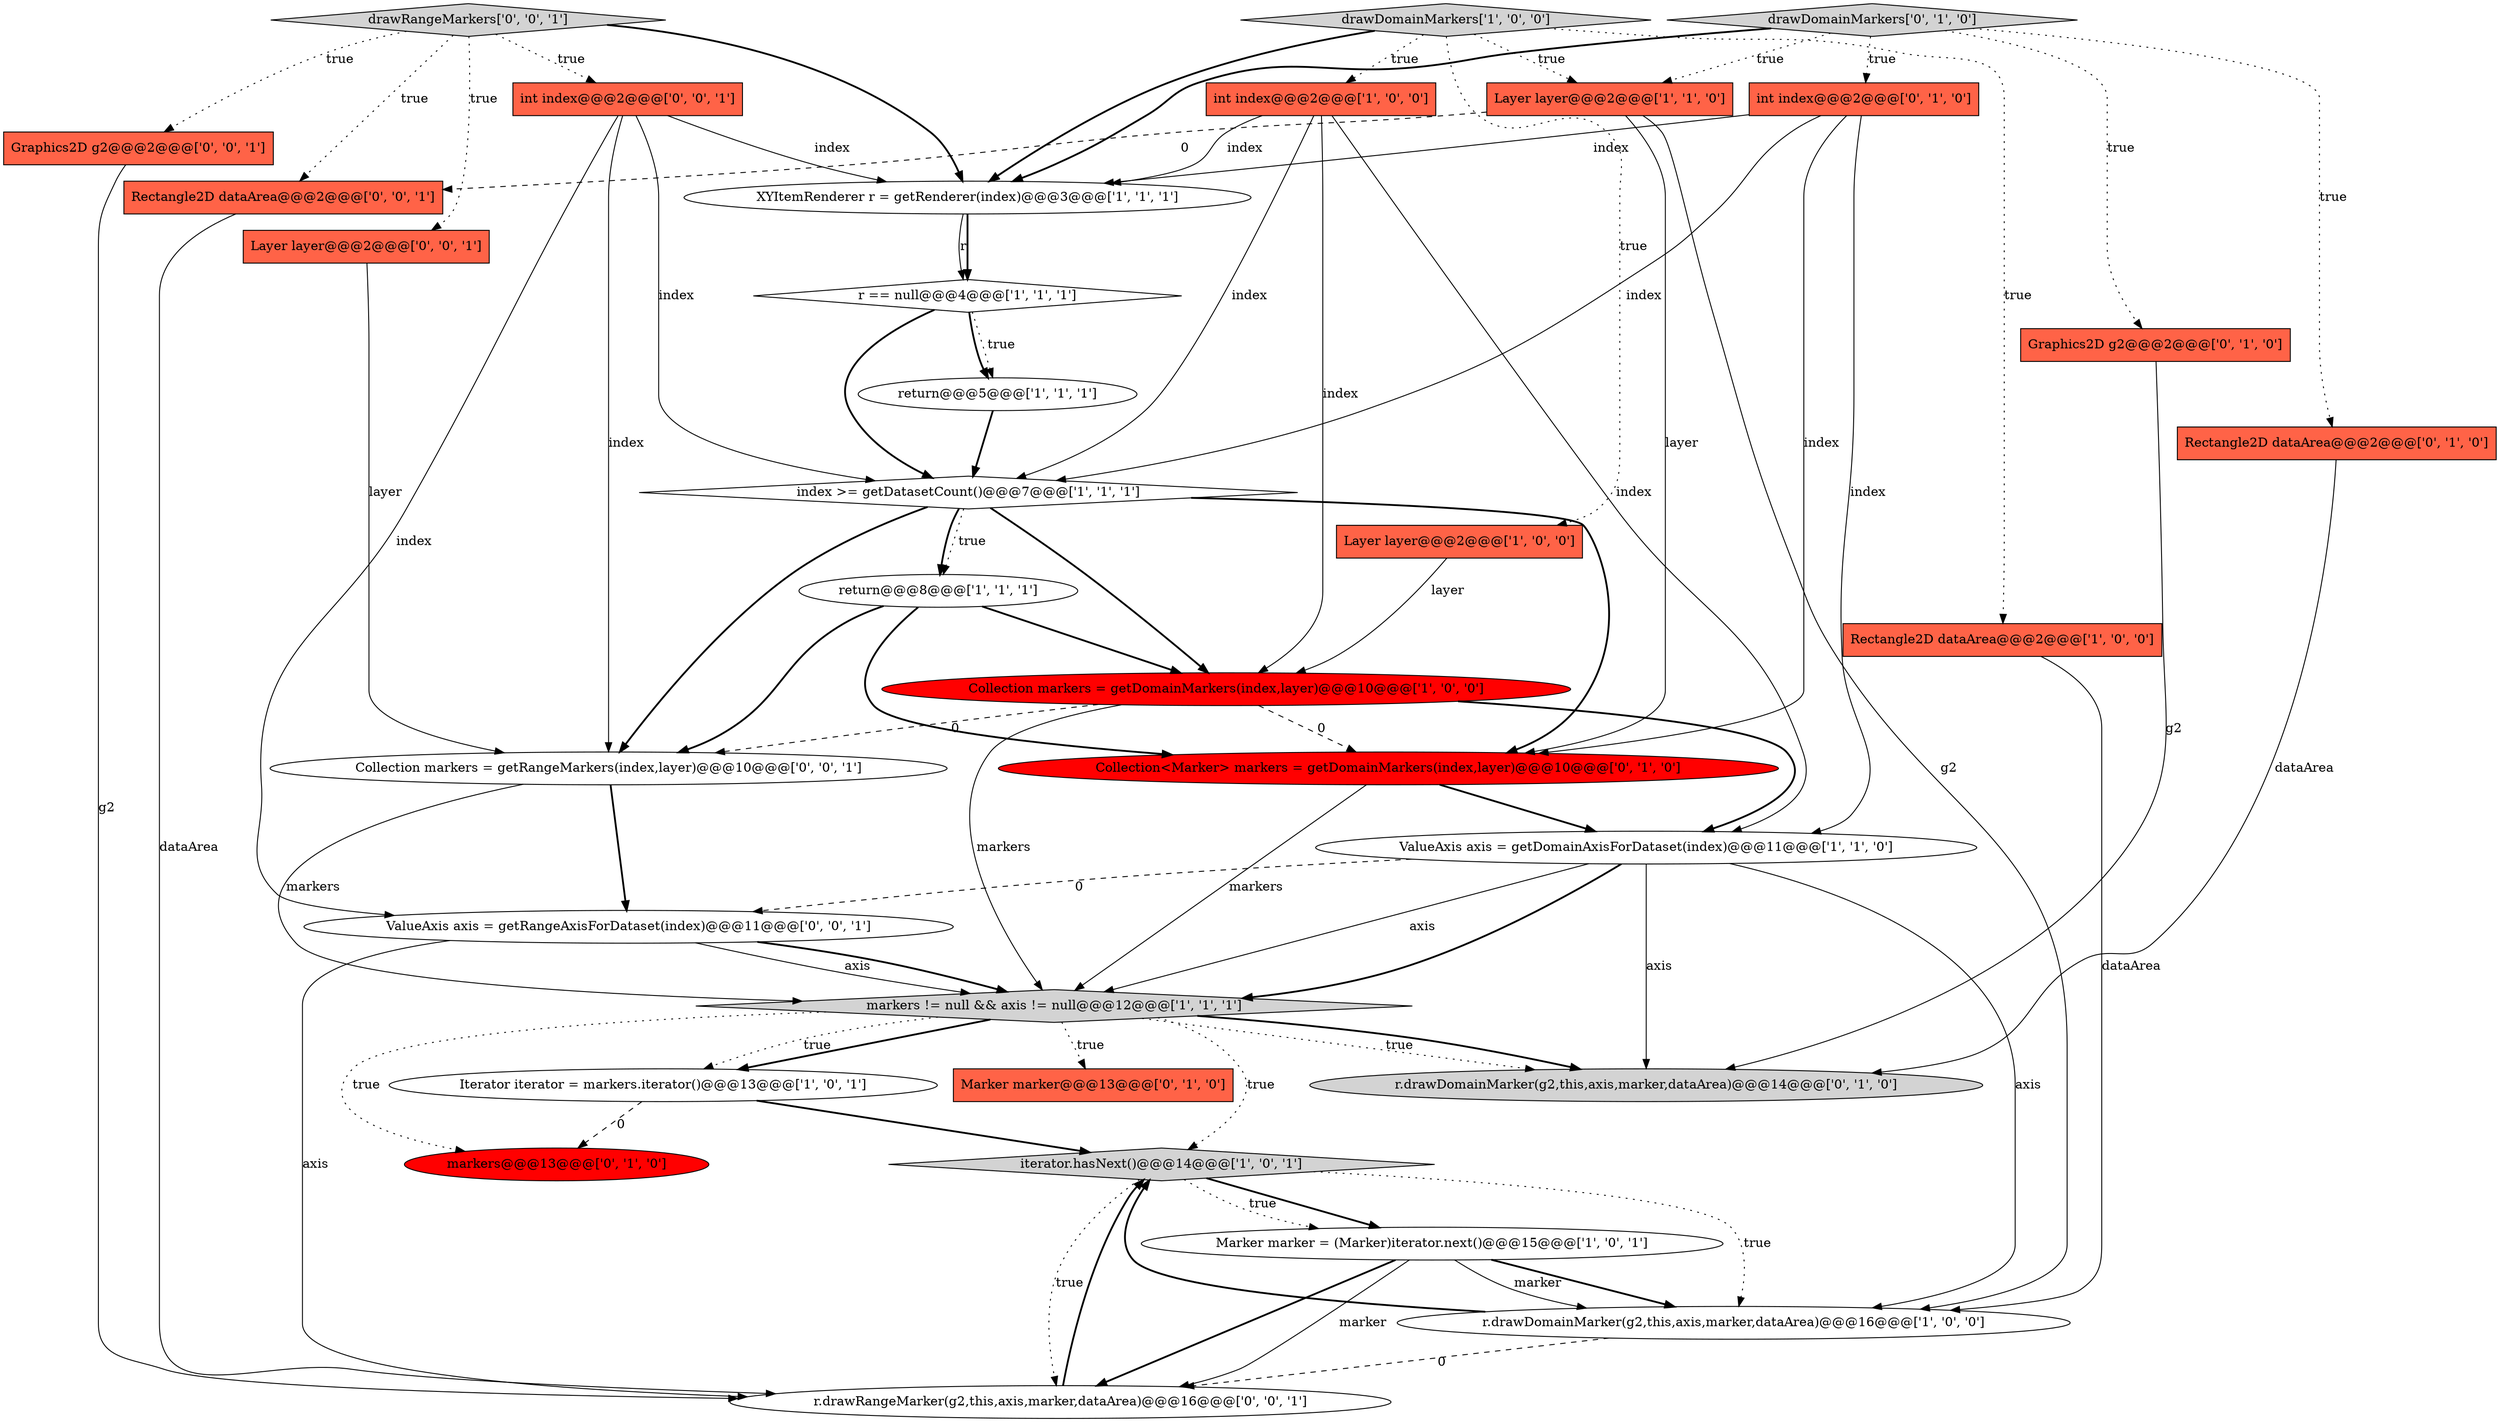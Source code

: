 digraph {
22 [style = filled, label = "int index@@@2@@@['0', '1', '0']", fillcolor = tomato, shape = box image = "AAA0AAABBB2BBB"];
28 [style = filled, label = "Graphics2D g2@@@2@@@['0', '0', '1']", fillcolor = tomato, shape = box image = "AAA0AAABBB3BBB"];
29 [style = filled, label = "ValueAxis axis = getRangeAxisForDataset(index)@@@11@@@['0', '0', '1']", fillcolor = white, shape = ellipse image = "AAA0AAABBB3BBB"];
30 [style = filled, label = "int index@@@2@@@['0', '0', '1']", fillcolor = tomato, shape = box image = "AAA0AAABBB3BBB"];
1 [style = filled, label = "Layer layer@@@2@@@['1', '0', '0']", fillcolor = tomato, shape = box image = "AAA0AAABBB1BBB"];
31 [style = filled, label = "Rectangle2D dataArea@@@2@@@['0', '0', '1']", fillcolor = tomato, shape = box image = "AAA0AAABBB3BBB"];
2 [style = filled, label = "r.drawDomainMarker(g2,this,axis,marker,dataArea)@@@16@@@['1', '0', '0']", fillcolor = white, shape = ellipse image = "AAA0AAABBB1BBB"];
4 [style = filled, label = "Iterator iterator = markers.iterator()@@@13@@@['1', '0', '1']", fillcolor = white, shape = ellipse image = "AAA0AAABBB1BBB"];
8 [style = filled, label = "iterator.hasNext()@@@14@@@['1', '0', '1']", fillcolor = lightgray, shape = diamond image = "AAA0AAABBB1BBB"];
25 [style = filled, label = "Layer layer@@@2@@@['0', '0', '1']", fillcolor = tomato, shape = box image = "AAA0AAABBB3BBB"];
12 [style = filled, label = "int index@@@2@@@['1', '0', '0']", fillcolor = tomato, shape = box image = "AAA0AAABBB1BBB"];
20 [style = filled, label = "Marker marker@@@13@@@['0', '1', '0']", fillcolor = tomato, shape = box image = "AAA0AAABBB2BBB"];
0 [style = filled, label = "Rectangle2D dataArea@@@2@@@['1', '0', '0']", fillcolor = tomato, shape = box image = "AAA0AAABBB1BBB"];
15 [style = filled, label = "drawDomainMarkers['1', '0', '0']", fillcolor = lightgray, shape = diamond image = "AAA0AAABBB1BBB"];
13 [style = filled, label = "index >= getDatasetCount()@@@7@@@['1', '1', '1']", fillcolor = white, shape = diamond image = "AAA0AAABBB1BBB"];
26 [style = filled, label = "r.drawRangeMarker(g2,this,axis,marker,dataArea)@@@16@@@['0', '0', '1']", fillcolor = white, shape = ellipse image = "AAA0AAABBB3BBB"];
21 [style = filled, label = "Collection<Marker> markers = getDomainMarkers(index,layer)@@@10@@@['0', '1', '0']", fillcolor = red, shape = ellipse image = "AAA1AAABBB2BBB"];
23 [style = filled, label = "r.drawDomainMarker(g2,this,axis,marker,dataArea)@@@14@@@['0', '1', '0']", fillcolor = lightgray, shape = ellipse image = "AAA0AAABBB2BBB"];
18 [style = filled, label = "Graphics2D g2@@@2@@@['0', '1', '0']", fillcolor = tomato, shape = box image = "AAA0AAABBB2BBB"];
19 [style = filled, label = "Rectangle2D dataArea@@@2@@@['0', '1', '0']", fillcolor = tomato, shape = box image = "AAA0AAABBB2BBB"];
32 [style = filled, label = "Collection markers = getRangeMarkers(index,layer)@@@10@@@['0', '0', '1']", fillcolor = white, shape = ellipse image = "AAA0AAABBB3BBB"];
16 [style = filled, label = "Layer layer@@@2@@@['1', '1', '0']", fillcolor = tomato, shape = box image = "AAA0AAABBB1BBB"];
17 [style = filled, label = "drawDomainMarkers['0', '1', '0']", fillcolor = lightgray, shape = diamond image = "AAA0AAABBB2BBB"];
7 [style = filled, label = "XYItemRenderer r = getRenderer(index)@@@3@@@['1', '1', '1']", fillcolor = white, shape = ellipse image = "AAA0AAABBB1BBB"];
9 [style = filled, label = "Collection markers = getDomainMarkers(index,layer)@@@10@@@['1', '0', '0']", fillcolor = red, shape = ellipse image = "AAA1AAABBB1BBB"];
11 [style = filled, label = "markers != null && axis != null@@@12@@@['1', '1', '1']", fillcolor = lightgray, shape = diamond image = "AAA0AAABBB1BBB"];
24 [style = filled, label = "markers@@@13@@@['0', '1', '0']", fillcolor = red, shape = ellipse image = "AAA1AAABBB2BBB"];
3 [style = filled, label = "Marker marker = (Marker)iterator.next()@@@15@@@['1', '0', '1']", fillcolor = white, shape = ellipse image = "AAA0AAABBB1BBB"];
5 [style = filled, label = "r == null@@@4@@@['1', '1', '1']", fillcolor = white, shape = diamond image = "AAA0AAABBB1BBB"];
14 [style = filled, label = "return@@@5@@@['1', '1', '1']", fillcolor = white, shape = ellipse image = "AAA0AAABBB1BBB"];
27 [style = filled, label = "drawRangeMarkers['0', '0', '1']", fillcolor = lightgray, shape = diamond image = "AAA0AAABBB3BBB"];
10 [style = filled, label = "ValueAxis axis = getDomainAxisForDataset(index)@@@11@@@['1', '1', '0']", fillcolor = white, shape = ellipse image = "AAA0AAABBB1BBB"];
6 [style = filled, label = "return@@@8@@@['1', '1', '1']", fillcolor = white, shape = ellipse image = "AAA0AAABBB1BBB"];
21->10 [style = bold, label=""];
10->23 [style = solid, label="axis"];
12->13 [style = solid, label="index"];
16->31 [style = dashed, label="0"];
22->13 [style = solid, label="index"];
25->32 [style = solid, label="layer"];
18->23 [style = solid, label="g2"];
7->5 [style = solid, label="r"];
28->26 [style = solid, label="g2"];
30->32 [style = solid, label="index"];
9->10 [style = bold, label=""];
32->11 [style = solid, label="markers"];
30->13 [style = solid, label="index"];
9->21 [style = dashed, label="0"];
27->7 [style = bold, label=""];
12->9 [style = solid, label="index"];
9->11 [style = solid, label="markers"];
4->8 [style = bold, label=""];
11->8 [style = dotted, label="true"];
2->26 [style = dashed, label="0"];
10->11 [style = bold, label=""];
6->32 [style = bold, label=""];
13->6 [style = dotted, label="true"];
31->26 [style = solid, label="dataArea"];
29->11 [style = solid, label="axis"];
13->32 [style = bold, label=""];
27->25 [style = dotted, label="true"];
29->26 [style = solid, label="axis"];
15->16 [style = dotted, label="true"];
10->29 [style = dashed, label="0"];
3->26 [style = solid, label="marker"];
17->16 [style = dotted, label="true"];
12->7 [style = solid, label="index"];
7->5 [style = bold, label=""];
3->2 [style = bold, label=""];
15->12 [style = dotted, label="true"];
4->24 [style = dashed, label="0"];
0->2 [style = solid, label="dataArea"];
29->11 [style = bold, label=""];
11->24 [style = dotted, label="true"];
3->2 [style = solid, label="marker"];
22->10 [style = solid, label="index"];
21->11 [style = solid, label="markers"];
10->2 [style = solid, label="axis"];
17->18 [style = dotted, label="true"];
6->21 [style = bold, label=""];
8->2 [style = dotted, label="true"];
11->4 [style = bold, label=""];
8->3 [style = bold, label=""];
3->26 [style = bold, label=""];
26->8 [style = bold, label=""];
11->4 [style = dotted, label="true"];
15->0 [style = dotted, label="true"];
8->3 [style = dotted, label="true"];
9->32 [style = dashed, label="0"];
11->20 [style = dotted, label="true"];
27->31 [style = dotted, label="true"];
5->13 [style = bold, label=""];
17->19 [style = dotted, label="true"];
17->22 [style = dotted, label="true"];
13->9 [style = bold, label=""];
14->13 [style = bold, label=""];
13->6 [style = bold, label=""];
12->10 [style = solid, label="index"];
5->14 [style = dotted, label="true"];
8->26 [style = dotted, label="true"];
19->23 [style = solid, label="dataArea"];
15->7 [style = bold, label=""];
16->2 [style = solid, label="g2"];
11->23 [style = dotted, label="true"];
22->21 [style = solid, label="index"];
30->7 [style = solid, label="index"];
16->21 [style = solid, label="layer"];
5->14 [style = bold, label=""];
32->29 [style = bold, label=""];
17->7 [style = bold, label=""];
27->28 [style = dotted, label="true"];
27->30 [style = dotted, label="true"];
15->1 [style = dotted, label="true"];
1->9 [style = solid, label="layer"];
22->7 [style = solid, label="index"];
6->9 [style = bold, label=""];
10->11 [style = solid, label="axis"];
13->21 [style = bold, label=""];
30->29 [style = solid, label="index"];
11->23 [style = bold, label=""];
2->8 [style = bold, label=""];
}
